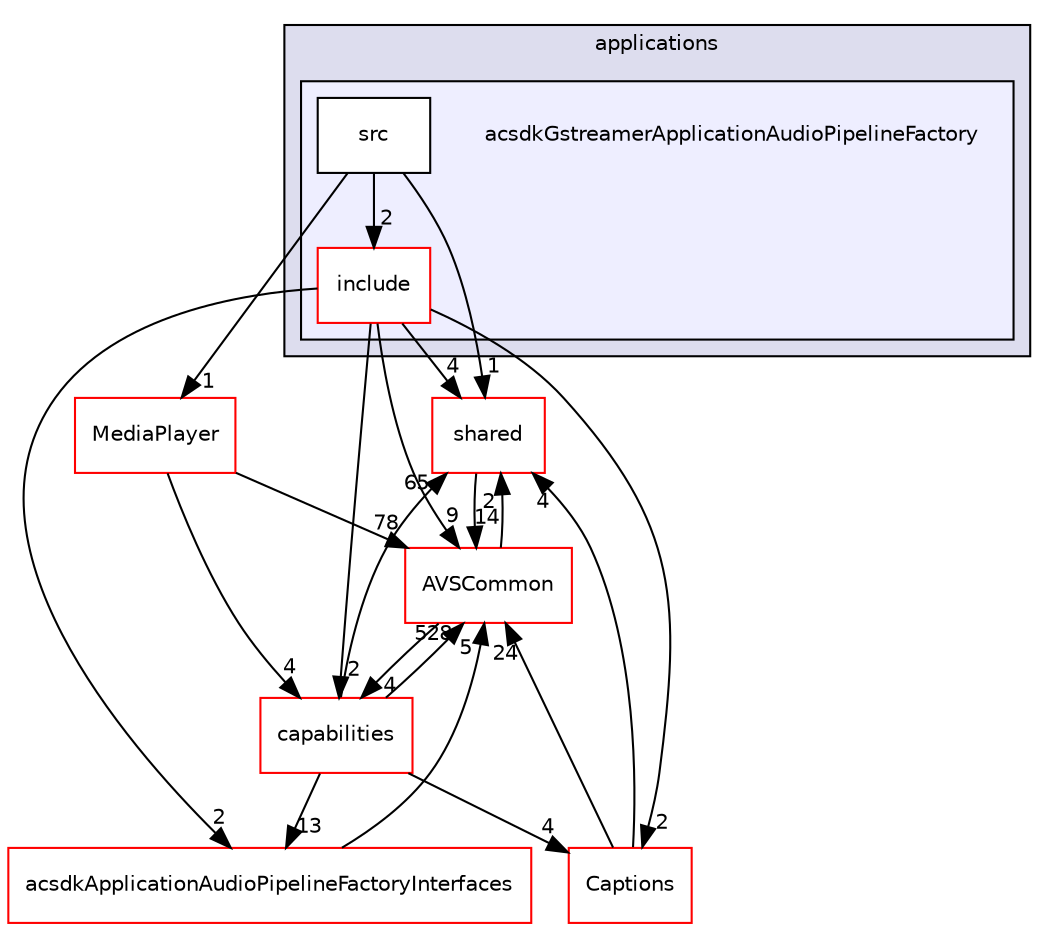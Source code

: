 digraph "/workplace/avs-device-sdk/applications/acsdkGstreamerApplicationAudioPipelineFactory" {
  compound=true
  node [ fontsize="10", fontname="Helvetica"];
  edge [ labelfontsize="10", labelfontname="Helvetica"];
  subgraph clusterdir_a6e4fee11f07c3b70486e88fe92cbbdc {
    graph [ bgcolor="#ddddee", pencolor="black", label="applications" fontname="Helvetica", fontsize="10", URL="dir_a6e4fee11f07c3b70486e88fe92cbbdc.html"]
  subgraph clusterdir_c1b37f1635fc8a7f15912cfd50e93f5b {
    graph [ bgcolor="#eeeeff", pencolor="black", label="" URL="dir_c1b37f1635fc8a7f15912cfd50e93f5b.html"];
    dir_c1b37f1635fc8a7f15912cfd50e93f5b [shape=plaintext label="acsdkGstreamerApplicationAudioPipelineFactory"];
    dir_d2baf2fec365b8c95ab1fad241b8e25c [shape=box label="include" color="red" fillcolor="white" style="filled" URL="dir_d2baf2fec365b8c95ab1fad241b8e25c.html"];
    dir_0f77b54ef3235fa8e8934b65263c6431 [shape=box label="src" color="black" fillcolor="white" style="filled" URL="dir_0f77b54ef3235fa8e8934b65263c6431.html"];
  }
  }
  dir_9982052f7ce695d12571567315b2fafa [shape=box label="shared" fillcolor="white" style="filled" color="red" URL="dir_9982052f7ce695d12571567315b2fafa.html"];
  dir_5f7911d5aff7f3db61b81ea8d608701d [shape=box label="acsdkApplicationAudioPipelineFactoryInterfaces" fillcolor="white" style="filled" color="red" URL="dir_5f7911d5aff7f3db61b81ea8d608701d.html"];
  dir_de0e77330fd0ab33359e90b501923c8e [shape=box label="Captions" fillcolor="white" style="filled" color="red" URL="dir_de0e77330fd0ab33359e90b501923c8e.html"];
  dir_9d34932954f3d83257e5e12e3f421a72 [shape=box label="MediaPlayer" fillcolor="white" style="filled" color="red" URL="dir_9d34932954f3d83257e5e12e3f421a72.html"];
  dir_13e65effb2bde530b17b3d5eefcd0266 [shape=box label="AVSCommon" fillcolor="white" style="filled" color="red" URL="dir_13e65effb2bde530b17b3d5eefcd0266.html"];
  dir_55f1e16e469d547c636a522dac21b8a1 [shape=box label="capabilities" fillcolor="white" style="filled" color="red" URL="dir_55f1e16e469d547c636a522dac21b8a1.html"];
  dir_9982052f7ce695d12571567315b2fafa->dir_13e65effb2bde530b17b3d5eefcd0266 [headlabel="14", labeldistance=1.5 headhref="dir_000598_000017.html"];
  dir_d2baf2fec365b8c95ab1fad241b8e25c->dir_9982052f7ce695d12571567315b2fafa [headlabel="4", labeldistance=1.5 headhref="dir_000036_000598.html"];
  dir_d2baf2fec365b8c95ab1fad241b8e25c->dir_5f7911d5aff7f3db61b81ea8d608701d [headlabel="2", labeldistance=1.5 headhref="dir_000036_000041.html"];
  dir_d2baf2fec365b8c95ab1fad241b8e25c->dir_de0e77330fd0ab33359e90b501923c8e [headlabel="2", labeldistance=1.5 headhref="dir_000036_000435.html"];
  dir_d2baf2fec365b8c95ab1fad241b8e25c->dir_13e65effb2bde530b17b3d5eefcd0266 [headlabel="9", labeldistance=1.5 headhref="dir_000036_000017.html"];
  dir_d2baf2fec365b8c95ab1fad241b8e25c->dir_55f1e16e469d547c636a522dac21b8a1 [headlabel="2", labeldistance=1.5 headhref="dir_000036_000149.html"];
  dir_5f7911d5aff7f3db61b81ea8d608701d->dir_13e65effb2bde530b17b3d5eefcd0266 [headlabel="5", labeldistance=1.5 headhref="dir_000041_000017.html"];
  dir_de0e77330fd0ab33359e90b501923c8e->dir_9982052f7ce695d12571567315b2fafa [headlabel="4", labeldistance=1.5 headhref="dir_000435_000598.html"];
  dir_de0e77330fd0ab33359e90b501923c8e->dir_13e65effb2bde530b17b3d5eefcd0266 [headlabel="24", labeldistance=1.5 headhref="dir_000435_000017.html"];
  dir_0f77b54ef3235fa8e8934b65263c6431->dir_9982052f7ce695d12571567315b2fafa [headlabel="1", labeldistance=1.5 headhref="dir_000040_000598.html"];
  dir_0f77b54ef3235fa8e8934b65263c6431->dir_d2baf2fec365b8c95ab1fad241b8e25c [headlabel="2", labeldistance=1.5 headhref="dir_000040_000036.html"];
  dir_0f77b54ef3235fa8e8934b65263c6431->dir_9d34932954f3d83257e5e12e3f421a72 [headlabel="1", labeldistance=1.5 headhref="dir_000040_000548.html"];
  dir_9d34932954f3d83257e5e12e3f421a72->dir_13e65effb2bde530b17b3d5eefcd0266 [headlabel="78", labeldistance=1.5 headhref="dir_000548_000017.html"];
  dir_9d34932954f3d83257e5e12e3f421a72->dir_55f1e16e469d547c636a522dac21b8a1 [headlabel="4", labeldistance=1.5 headhref="dir_000548_000149.html"];
  dir_13e65effb2bde530b17b3d5eefcd0266->dir_9982052f7ce695d12571567315b2fafa [headlabel="2", labeldistance=1.5 headhref="dir_000017_000598.html"];
  dir_13e65effb2bde530b17b3d5eefcd0266->dir_55f1e16e469d547c636a522dac21b8a1 [headlabel="4", labeldistance=1.5 headhref="dir_000017_000149.html"];
  dir_55f1e16e469d547c636a522dac21b8a1->dir_9982052f7ce695d12571567315b2fafa [headlabel="65", labeldistance=1.5 headhref="dir_000149_000598.html"];
  dir_55f1e16e469d547c636a522dac21b8a1->dir_5f7911d5aff7f3db61b81ea8d608701d [headlabel="13", labeldistance=1.5 headhref="dir_000149_000041.html"];
  dir_55f1e16e469d547c636a522dac21b8a1->dir_de0e77330fd0ab33359e90b501923c8e [headlabel="4", labeldistance=1.5 headhref="dir_000149_000435.html"];
  dir_55f1e16e469d547c636a522dac21b8a1->dir_13e65effb2bde530b17b3d5eefcd0266 [headlabel="528", labeldistance=1.5 headhref="dir_000149_000017.html"];
}
